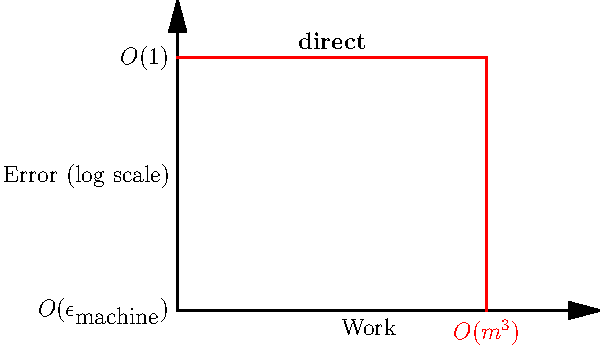 import graph;

size(300);
real y = 0.9;
real x = 1.5;

pen inv = invisible;
pen red = linewidth(1.0pt) + red;
pen blue = linewidth(1.0pt) + blue;
pen a = linewidth(1.0pt);

labely("$O(1)$",(0,y));
labely("$O(\epsilon_{\textrm{machine}})$",(0,0));

draw((0.0,0.0)--(0.0,y+0.2),inv);
draw((0,y)--(x,y),inv);
draw((0,y)--(x-0.4,y),red);
draw((x-0.4,y)--(x-0.4,0.0),red);



yaxis(shift(0,-10)*Label("Error (log scale)"),Left,a,EndArrow);
xaxis(shift(-10,0)*Label("Work"),Bottom,a, EndArrow);

labelx(Label("\textbf{direct}"), ((x-0.4)/2,y+0.13),align=S);
labelx(Label("$O(m^3)$"), (x-0.4,0.0),align=S,red);
// real hor(real x) {return x;}
// real ver(real x) {return ;}

// path g = graph(f,-1,1);
// draw(g);

// scale(true);

// yaxis("Norm of\ residual\ (log scale)", Rotate(90));

// yaxis("Susceptible bird survival",Left,RightTicks(trailingzero));
// yaxis(Right);

// labelx("$M_1$",M1);
// labelx("$M_2$",M2);

// draw((a,S2)--(M2,S2)--(M2,0),Dotted);
// draw((a,S1)--(M1,S1)--(M1,0),dashed);

// pen p=fontsize(10pt);

// real y3=0.043;
// path reduction=(M1,y3)--(M2,y3);

// draw(reduction,Arrow,TrueMargin(0,0.5*(linewidth(Dotted)+linewidth())));

// arrow(shift(-20,5)*Label(minipage("\flushleft{\begin{itemize}\item[1.]
// Estimate proportion of birds surviving at end of season\end{itemize}}",100),
//                          align=NNE),
//       (M1,S1),NNE,1cm,p,Arrow(NoFill));

// arrow(shift(-24,5)*Label(minipage("\flushleft{\begin{itemize}\item[2.]
// Read off initial mosquito abundance\end{itemize}}",80),align=NNE),
//       (M1,0),NE,2cm,p,Arrow(NoFill));

// arrow(shift(20,0)*Label(minipage("\flushleft{\begin{itemize}\item[3.]
// Determine desired bird survival for next season\end{itemize}}",90),align=SW),
//       (M2,S2),SW,arrowlength,p,Arrow(NoFill));

// arrow(shift(8,-15)*Label(minipage("\flushleft{\begin{itemize}\item[4.]
// Calculate required proportional reduction in mosquitoes\end{itemize}}",90),
//                          align=NW),
//       point(reduction,0.5),NW,1.5cm,p,Arrow(NoFill));